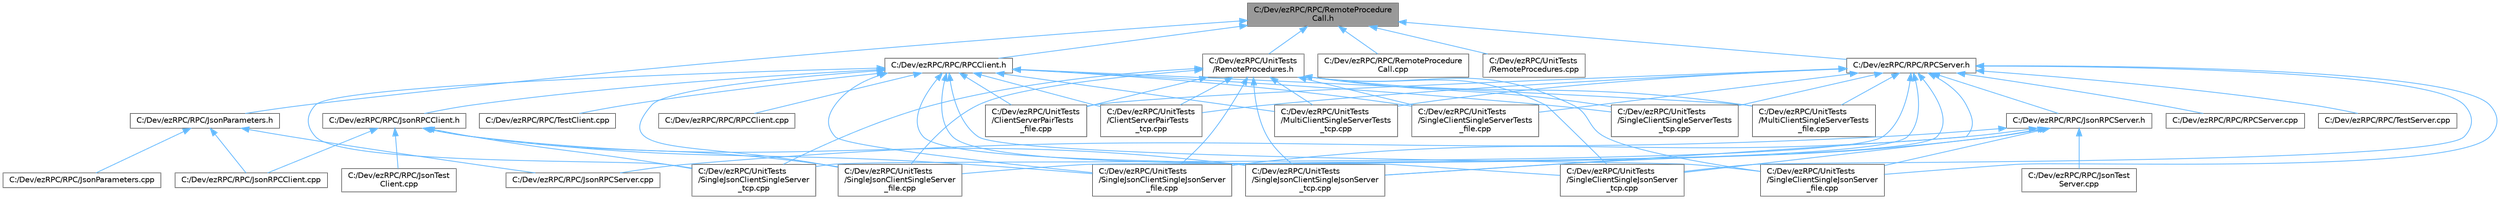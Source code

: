 digraph "C:/Dev/ezRPC/RPC/RemoteProcedureCall.h"
{
 // LATEX_PDF_SIZE
  bgcolor="transparent";
  edge [fontname=Helvetica,fontsize=10,labelfontname=Helvetica,labelfontsize=10];
  node [fontname=Helvetica,fontsize=10,shape=box,height=0.2,width=0.4];
  Node1 [id="Node000001",label="C:/Dev/ezRPC/RPC/RemoteProcedure\lCall.h",height=0.2,width=0.4,color="gray40", fillcolor="grey60", style="filled", fontcolor="black",tooltip=" "];
  Node1 -> Node2 [id="edge1_Node000001_Node000002",dir="back",color="steelblue1",style="solid",tooltip=" "];
  Node2 [id="Node000002",label="C:/Dev/ezRPC/RPC/JsonParameters.h",height=0.2,width=0.4,color="grey40", fillcolor="white", style="filled",URL="$_json_parameters_8h.html",tooltip=" "];
  Node2 -> Node3 [id="edge2_Node000002_Node000003",dir="back",color="steelblue1",style="solid",tooltip=" "];
  Node3 [id="Node000003",label="C:/Dev/ezRPC/RPC/JsonParameters.cpp",height=0.2,width=0.4,color="grey40", fillcolor="white", style="filled",URL="$_json_parameters_8cpp.html",tooltip=" "];
  Node2 -> Node4 [id="edge3_Node000002_Node000004",dir="back",color="steelblue1",style="solid",tooltip=" "];
  Node4 [id="Node000004",label="C:/Dev/ezRPC/RPC/JsonRPCClient.cpp",height=0.2,width=0.4,color="grey40", fillcolor="white", style="filled",URL="$_json_r_p_c_client_8cpp.html",tooltip=" "];
  Node2 -> Node5 [id="edge4_Node000002_Node000005",dir="back",color="steelblue1",style="solid",tooltip=" "];
  Node5 [id="Node000005",label="C:/Dev/ezRPC/RPC/JsonRPCServer.cpp",height=0.2,width=0.4,color="grey40", fillcolor="white", style="filled",URL="$_json_r_p_c_server_8cpp.html",tooltip=" "];
  Node1 -> Node6 [id="edge5_Node000001_Node000006",dir="back",color="steelblue1",style="solid",tooltip=" "];
  Node6 [id="Node000006",label="C:/Dev/ezRPC/RPC/RPCClient.h",height=0.2,width=0.4,color="grey40", fillcolor="white", style="filled",URL="$_r_p_c_client_8h.html",tooltip=" "];
  Node6 -> Node7 [id="edge6_Node000006_Node000007",dir="back",color="steelblue1",style="solid",tooltip=" "];
  Node7 [id="Node000007",label="C:/Dev/ezRPC/RPC/JsonRPCClient.h",height=0.2,width=0.4,color="grey40", fillcolor="white", style="filled",URL="$_json_r_p_c_client_8h.html",tooltip=" "];
  Node7 -> Node4 [id="edge7_Node000007_Node000004",dir="back",color="steelblue1",style="solid",tooltip=" "];
  Node7 -> Node8 [id="edge8_Node000007_Node000008",dir="back",color="steelblue1",style="solid",tooltip=" "];
  Node8 [id="Node000008",label="C:/Dev/ezRPC/RPC/JsonTest\lClient.cpp",height=0.2,width=0.4,color="grey40", fillcolor="white", style="filled",URL="$_json_test_client_8cpp.html",tooltip=" "];
  Node7 -> Node9 [id="edge9_Node000007_Node000009",dir="back",color="steelblue1",style="solid",tooltip=" "];
  Node9 [id="Node000009",label="C:/Dev/ezRPC/UnitTests\l/SingleJsonClientSingleJsonServer\l_file.cpp",height=0.2,width=0.4,color="grey40", fillcolor="white", style="filled",URL="$_single_json_client_single_json_server__file_8cpp.html",tooltip=" "];
  Node7 -> Node10 [id="edge10_Node000007_Node000010",dir="back",color="steelblue1",style="solid",tooltip=" "];
  Node10 [id="Node000010",label="C:/Dev/ezRPC/UnitTests\l/SingleJsonClientSingleJsonServer\l_tcp.cpp",height=0.2,width=0.4,color="grey40", fillcolor="white", style="filled",URL="$_single_json_client_single_json_server__tcp_8cpp.html",tooltip=" "];
  Node7 -> Node11 [id="edge11_Node000007_Node000011",dir="back",color="steelblue1",style="solid",tooltip=" "];
  Node11 [id="Node000011",label="C:/Dev/ezRPC/UnitTests\l/SingleJsonClientSingleServer\l_file.cpp",height=0.2,width=0.4,color="grey40", fillcolor="white", style="filled",URL="$_single_json_client_single_server__file_8cpp.html",tooltip=" "];
  Node7 -> Node12 [id="edge12_Node000007_Node000012",dir="back",color="steelblue1",style="solid",tooltip=" "];
  Node12 [id="Node000012",label="C:/Dev/ezRPC/UnitTests\l/SingleJsonClientSingleServer\l_tcp.cpp",height=0.2,width=0.4,color="grey40", fillcolor="white", style="filled",URL="$_single_json_client_single_server__tcp_8cpp.html",tooltip=" "];
  Node6 -> Node13 [id="edge13_Node000006_Node000013",dir="back",color="steelblue1",style="solid",tooltip=" "];
  Node13 [id="Node000013",label="C:/Dev/ezRPC/RPC/RPCClient.cpp",height=0.2,width=0.4,color="grey40", fillcolor="white", style="filled",URL="$_r_p_c_client_8cpp.html",tooltip=" "];
  Node6 -> Node14 [id="edge14_Node000006_Node000014",dir="back",color="steelblue1",style="solid",tooltip=" "];
  Node14 [id="Node000014",label="C:/Dev/ezRPC/RPC/TestClient.cpp",height=0.2,width=0.4,color="grey40", fillcolor="white", style="filled",URL="$_test_client_8cpp.html",tooltip=" "];
  Node6 -> Node15 [id="edge15_Node000006_Node000015",dir="back",color="steelblue1",style="solid",tooltip=" "];
  Node15 [id="Node000015",label="C:/Dev/ezRPC/UnitTests\l/ClientServerPairTests\l_file.cpp",height=0.2,width=0.4,color="grey40", fillcolor="white", style="filled",URL="$_client_server_pair_tests__file_8cpp.html",tooltip=" "];
  Node6 -> Node16 [id="edge16_Node000006_Node000016",dir="back",color="steelblue1",style="solid",tooltip=" "];
  Node16 [id="Node000016",label="C:/Dev/ezRPC/UnitTests\l/ClientServerPairTests\l_tcp.cpp",height=0.2,width=0.4,color="grey40", fillcolor="white", style="filled",URL="$_client_server_pair_tests__tcp_8cpp.html",tooltip=" "];
  Node6 -> Node17 [id="edge17_Node000006_Node000017",dir="back",color="steelblue1",style="solid",tooltip=" "];
  Node17 [id="Node000017",label="C:/Dev/ezRPC/UnitTests\l/MultiClientSingleServerTests\l_file.cpp",height=0.2,width=0.4,color="grey40", fillcolor="white", style="filled",URL="$_multi_client_single_server_tests__file_8cpp.html",tooltip=" "];
  Node6 -> Node18 [id="edge18_Node000006_Node000018",dir="back",color="steelblue1",style="solid",tooltip=" "];
  Node18 [id="Node000018",label="C:/Dev/ezRPC/UnitTests\l/MultiClientSingleServerTests\l_tcp.cpp",height=0.2,width=0.4,color="grey40", fillcolor="white", style="filled",URL="$_multi_client_single_server_tests__tcp_8cpp.html",tooltip=" "];
  Node6 -> Node19 [id="edge19_Node000006_Node000019",dir="back",color="steelblue1",style="solid",tooltip=" "];
  Node19 [id="Node000019",label="C:/Dev/ezRPC/UnitTests\l/SingleClientSingleJsonServer\l_file.cpp",height=0.2,width=0.4,color="grey40", fillcolor="white", style="filled",URL="$_single_client_single_json_server__file_8cpp.html",tooltip=" "];
  Node6 -> Node20 [id="edge20_Node000006_Node000020",dir="back",color="steelblue1",style="solid",tooltip=" "];
  Node20 [id="Node000020",label="C:/Dev/ezRPC/UnitTests\l/SingleClientSingleJsonServer\l_tcp.cpp",height=0.2,width=0.4,color="grey40", fillcolor="white", style="filled",URL="$_single_client_single_json_server__tcp_8cpp.html",tooltip=" "];
  Node6 -> Node21 [id="edge21_Node000006_Node000021",dir="back",color="steelblue1",style="solid",tooltip=" "];
  Node21 [id="Node000021",label="C:/Dev/ezRPC/UnitTests\l/SingleClientSingleServerTests\l_file.cpp",height=0.2,width=0.4,color="grey40", fillcolor="white", style="filled",URL="$_single_client_single_server_tests__file_8cpp.html",tooltip=" "];
  Node6 -> Node22 [id="edge22_Node000006_Node000022",dir="back",color="steelblue1",style="solid",tooltip=" "];
  Node22 [id="Node000022",label="C:/Dev/ezRPC/UnitTests\l/SingleClientSingleServerTests\l_tcp.cpp",height=0.2,width=0.4,color="grey40", fillcolor="white", style="filled",URL="$_single_client_single_server_tests__tcp_8cpp.html",tooltip=" "];
  Node6 -> Node9 [id="edge23_Node000006_Node000009",dir="back",color="steelblue1",style="solid",tooltip=" "];
  Node6 -> Node10 [id="edge24_Node000006_Node000010",dir="back",color="steelblue1",style="solid",tooltip=" "];
  Node6 -> Node11 [id="edge25_Node000006_Node000011",dir="back",color="steelblue1",style="solid",tooltip=" "];
  Node6 -> Node12 [id="edge26_Node000006_Node000012",dir="back",color="steelblue1",style="solid",tooltip=" "];
  Node1 -> Node23 [id="edge27_Node000001_Node000023",dir="back",color="steelblue1",style="solid",tooltip=" "];
  Node23 [id="Node000023",label="C:/Dev/ezRPC/RPC/RPCServer.h",height=0.2,width=0.4,color="grey40", fillcolor="white", style="filled",URL="$_r_p_c_server_8h.html",tooltip=" "];
  Node23 -> Node24 [id="edge28_Node000023_Node000024",dir="back",color="steelblue1",style="solid",tooltip=" "];
  Node24 [id="Node000024",label="C:/Dev/ezRPC/RPC/JsonRPCServer.h",height=0.2,width=0.4,color="grey40", fillcolor="white", style="filled",URL="$_json_r_p_c_server_8h.html",tooltip=" "];
  Node24 -> Node5 [id="edge29_Node000024_Node000005",dir="back",color="steelblue1",style="solid",tooltip=" "];
  Node24 -> Node25 [id="edge30_Node000024_Node000025",dir="back",color="steelblue1",style="solid",tooltip=" "];
  Node25 [id="Node000025",label="C:/Dev/ezRPC/RPC/JsonTest\lServer.cpp",height=0.2,width=0.4,color="grey40", fillcolor="white", style="filled",URL="$_json_test_server_8cpp.html",tooltip=" "];
  Node24 -> Node19 [id="edge31_Node000024_Node000019",dir="back",color="steelblue1",style="solid",tooltip=" "];
  Node24 -> Node20 [id="edge32_Node000024_Node000020",dir="back",color="steelblue1",style="solid",tooltip=" "];
  Node24 -> Node9 [id="edge33_Node000024_Node000009",dir="back",color="steelblue1",style="solid",tooltip=" "];
  Node24 -> Node10 [id="edge34_Node000024_Node000010",dir="back",color="steelblue1",style="solid",tooltip=" "];
  Node23 -> Node26 [id="edge35_Node000023_Node000026",dir="back",color="steelblue1",style="solid",tooltip=" "];
  Node26 [id="Node000026",label="C:/Dev/ezRPC/RPC/RPCServer.cpp",height=0.2,width=0.4,color="grey40", fillcolor="white", style="filled",URL="$_r_p_c_server_8cpp.html",tooltip=" "];
  Node23 -> Node27 [id="edge36_Node000023_Node000027",dir="back",color="steelblue1",style="solid",tooltip=" "];
  Node27 [id="Node000027",label="C:/Dev/ezRPC/RPC/TestServer.cpp",height=0.2,width=0.4,color="grey40", fillcolor="white", style="filled",URL="$_test_server_8cpp.html",tooltip=" "];
  Node23 -> Node15 [id="edge37_Node000023_Node000015",dir="back",color="steelblue1",style="solid",tooltip=" "];
  Node23 -> Node16 [id="edge38_Node000023_Node000016",dir="back",color="steelblue1",style="solid",tooltip=" "];
  Node23 -> Node17 [id="edge39_Node000023_Node000017",dir="back",color="steelblue1",style="solid",tooltip=" "];
  Node23 -> Node18 [id="edge40_Node000023_Node000018",dir="back",color="steelblue1",style="solid",tooltip=" "];
  Node23 -> Node19 [id="edge41_Node000023_Node000019",dir="back",color="steelblue1",style="solid",tooltip=" "];
  Node23 -> Node20 [id="edge42_Node000023_Node000020",dir="back",color="steelblue1",style="solid",tooltip=" "];
  Node23 -> Node21 [id="edge43_Node000023_Node000021",dir="back",color="steelblue1",style="solid",tooltip=" "];
  Node23 -> Node22 [id="edge44_Node000023_Node000022",dir="back",color="steelblue1",style="solid",tooltip=" "];
  Node23 -> Node9 [id="edge45_Node000023_Node000009",dir="back",color="steelblue1",style="solid",tooltip=" "];
  Node23 -> Node10 [id="edge46_Node000023_Node000010",dir="back",color="steelblue1",style="solid",tooltip=" "];
  Node23 -> Node11 [id="edge47_Node000023_Node000011",dir="back",color="steelblue1",style="solid",tooltip=" "];
  Node23 -> Node12 [id="edge48_Node000023_Node000012",dir="back",color="steelblue1",style="solid",tooltip=" "];
  Node1 -> Node28 [id="edge49_Node000001_Node000028",dir="back",color="steelblue1",style="solid",tooltip=" "];
  Node28 [id="Node000028",label="C:/Dev/ezRPC/RPC/RemoteProcedure\lCall.cpp",height=0.2,width=0.4,color="grey40", fillcolor="white", style="filled",URL="$_remote_procedure_call_8cpp.html",tooltip=" "];
  Node1 -> Node29 [id="edge50_Node000001_Node000029",dir="back",color="steelblue1",style="solid",tooltip=" "];
  Node29 [id="Node000029",label="C:/Dev/ezRPC/UnitTests\l/RemoteProcedures.cpp",height=0.2,width=0.4,color="grey40", fillcolor="white", style="filled",URL="$_remote_procedures_8cpp.html",tooltip=" "];
  Node1 -> Node30 [id="edge51_Node000001_Node000030",dir="back",color="steelblue1",style="solid",tooltip=" "];
  Node30 [id="Node000030",label="C:/Dev/ezRPC/UnitTests\l/RemoteProcedures.h",height=0.2,width=0.4,color="grey40", fillcolor="white", style="filled",URL="$_remote_procedures_8h.html",tooltip=" "];
  Node30 -> Node15 [id="edge52_Node000030_Node000015",dir="back",color="steelblue1",style="solid",tooltip=" "];
  Node30 -> Node16 [id="edge53_Node000030_Node000016",dir="back",color="steelblue1",style="solid",tooltip=" "];
  Node30 -> Node17 [id="edge54_Node000030_Node000017",dir="back",color="steelblue1",style="solid",tooltip=" "];
  Node30 -> Node18 [id="edge55_Node000030_Node000018",dir="back",color="steelblue1",style="solid",tooltip=" "];
  Node30 -> Node19 [id="edge56_Node000030_Node000019",dir="back",color="steelblue1",style="solid",tooltip=" "];
  Node30 -> Node20 [id="edge57_Node000030_Node000020",dir="back",color="steelblue1",style="solid",tooltip=" "];
  Node30 -> Node21 [id="edge58_Node000030_Node000021",dir="back",color="steelblue1",style="solid",tooltip=" "];
  Node30 -> Node22 [id="edge59_Node000030_Node000022",dir="back",color="steelblue1",style="solid",tooltip=" "];
  Node30 -> Node9 [id="edge60_Node000030_Node000009",dir="back",color="steelblue1",style="solid",tooltip=" "];
  Node30 -> Node10 [id="edge61_Node000030_Node000010",dir="back",color="steelblue1",style="solid",tooltip=" "];
  Node30 -> Node11 [id="edge62_Node000030_Node000011",dir="back",color="steelblue1",style="solid",tooltip=" "];
  Node30 -> Node12 [id="edge63_Node000030_Node000012",dir="back",color="steelblue1",style="solid",tooltip=" "];
}
